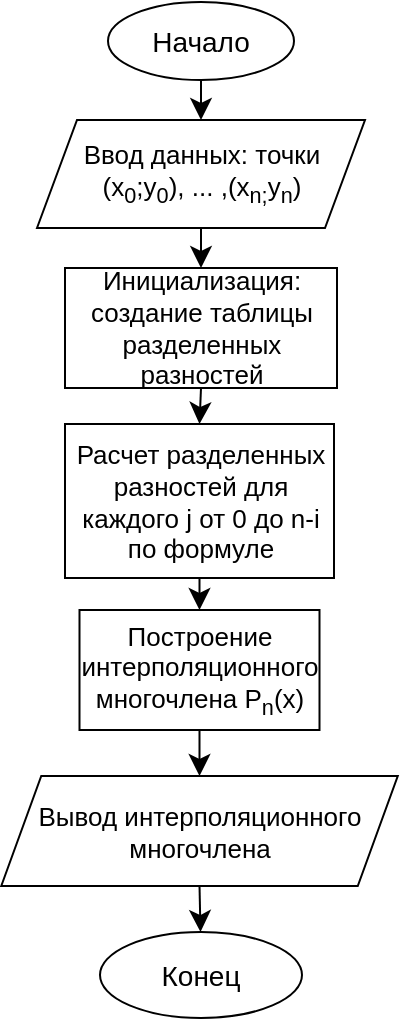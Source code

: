 <mxfile version="26.0.16">
  <diagram name="Страница — 1" id="adz4vqJbGCSaGsMBAZdW">
    <mxGraphModel dx="1442" dy="1015" grid="0" gridSize="10" guides="1" tooltips="1" connect="1" arrows="1" fold="1" page="0" pageScale="1" pageWidth="827" pageHeight="1169" math="0" shadow="0">
      <root>
        <mxCell id="0" />
        <mxCell id="1" parent="0" />
        <mxCell id="zhytP5TWxFsGR4nqnHPh-9" style="edgeStyle=none;curved=1;rounded=0;orthogonalLoop=1;jettySize=auto;html=1;exitX=0.5;exitY=1;exitDx=0;exitDy=0;entryX=0.5;entryY=0;entryDx=0;entryDy=0;fontSize=12;startSize=8;endSize=8;" edge="1" parent="1" source="zhytP5TWxFsGR4nqnHPh-1" target="zhytP5TWxFsGR4nqnHPh-2">
          <mxGeometry relative="1" as="geometry" />
        </mxCell>
        <mxCell id="zhytP5TWxFsGR4nqnHPh-1" value="&lt;font style=&quot;font-size: 14px;&quot;&gt;Начало&lt;/font&gt;" style="ellipse;whiteSpace=wrap;html=1;" vertex="1" parent="1">
          <mxGeometry x="-19" y="-89" width="93" height="39" as="geometry" />
        </mxCell>
        <mxCell id="zhytP5TWxFsGR4nqnHPh-10" style="edgeStyle=none;curved=1;rounded=0;orthogonalLoop=1;jettySize=auto;html=1;exitX=0.5;exitY=1;exitDx=0;exitDy=0;entryX=0.5;entryY=0;entryDx=0;entryDy=0;fontSize=12;startSize=8;endSize=8;" edge="1" parent="1" source="zhytP5TWxFsGR4nqnHPh-2" target="zhytP5TWxFsGR4nqnHPh-3">
          <mxGeometry relative="1" as="geometry" />
        </mxCell>
        <mxCell id="zhytP5TWxFsGR4nqnHPh-2" value="&lt;font style=&quot;font-size: 13px;&quot;&gt;Ввод данных: точки&lt;/font&gt;&lt;div&gt;&lt;font style=&quot;font-size: 13px;&quot;&gt;(x&lt;sub&gt;0&lt;/sub&gt;;y&lt;sub&gt;0&lt;/sub&gt;), ... ,(x&lt;sub&gt;n;&lt;/sub&gt;y&lt;sub&gt;n&lt;/sub&gt;)&lt;/font&gt;&lt;/div&gt;" style="shape=parallelogram;perimeter=parallelogramPerimeter;whiteSpace=wrap;html=1;fixedSize=1;" vertex="1" parent="1">
          <mxGeometry x="-54.5" y="-30" width="164" height="54" as="geometry" />
        </mxCell>
        <mxCell id="zhytP5TWxFsGR4nqnHPh-11" style="edgeStyle=none;curved=1;rounded=0;orthogonalLoop=1;jettySize=auto;html=1;exitX=0.5;exitY=1;exitDx=0;exitDy=0;entryX=0.5;entryY=0;entryDx=0;entryDy=0;fontSize=12;startSize=8;endSize=8;" edge="1" parent="1" source="zhytP5TWxFsGR4nqnHPh-3" target="zhytP5TWxFsGR4nqnHPh-5">
          <mxGeometry relative="1" as="geometry" />
        </mxCell>
        <mxCell id="zhytP5TWxFsGR4nqnHPh-3" value="&lt;font style=&quot;font-size: 13px;&quot;&gt;Инициализация: создание таблицы разделенных разностей&lt;/font&gt;" style="rounded=0;whiteSpace=wrap;html=1;" vertex="1" parent="1">
          <mxGeometry x="-40.5" y="44" width="136" height="60" as="geometry" />
        </mxCell>
        <mxCell id="zhytP5TWxFsGR4nqnHPh-12" style="edgeStyle=none;curved=1;rounded=0;orthogonalLoop=1;jettySize=auto;html=1;exitX=0.5;exitY=1;exitDx=0;exitDy=0;entryX=0.5;entryY=0;entryDx=0;entryDy=0;fontSize=12;startSize=8;endSize=8;" edge="1" parent="1" source="zhytP5TWxFsGR4nqnHPh-5" target="zhytP5TWxFsGR4nqnHPh-6">
          <mxGeometry relative="1" as="geometry" />
        </mxCell>
        <mxCell id="zhytP5TWxFsGR4nqnHPh-5" value="&lt;font style=&quot;font-size: 13px;&quot;&gt;Расчет разделенных разностей для каждого j от 0 до n-i по формуле&lt;/font&gt;" style="rounded=0;whiteSpace=wrap;html=1;" vertex="1" parent="1">
          <mxGeometry x="-40.5" y="122" width="134.5" height="77" as="geometry" />
        </mxCell>
        <mxCell id="zhytP5TWxFsGR4nqnHPh-13" style="edgeStyle=none;curved=1;rounded=0;orthogonalLoop=1;jettySize=auto;html=1;exitX=0.5;exitY=1;exitDx=0;exitDy=0;entryX=0.5;entryY=0;entryDx=0;entryDy=0;fontSize=12;startSize=8;endSize=8;" edge="1" parent="1" source="zhytP5TWxFsGR4nqnHPh-6" target="zhytP5TWxFsGR4nqnHPh-7">
          <mxGeometry relative="1" as="geometry" />
        </mxCell>
        <mxCell id="zhytP5TWxFsGR4nqnHPh-6" value="&lt;font style=&quot;font-size: 13px;&quot;&gt;Построение интерполяционного многочлена P&lt;sub&gt;n&lt;/sub&gt;(x)&lt;/font&gt;" style="rounded=0;whiteSpace=wrap;html=1;" vertex="1" parent="1">
          <mxGeometry x="-33.25" y="215" width="120" height="60" as="geometry" />
        </mxCell>
        <mxCell id="zhytP5TWxFsGR4nqnHPh-14" style="edgeStyle=none;curved=1;rounded=0;orthogonalLoop=1;jettySize=auto;html=1;exitX=0.5;exitY=1;exitDx=0;exitDy=0;fontSize=12;startSize=8;endSize=8;" edge="1" parent="1" source="zhytP5TWxFsGR4nqnHPh-7" target="zhytP5TWxFsGR4nqnHPh-8">
          <mxGeometry relative="1" as="geometry" />
        </mxCell>
        <mxCell id="zhytP5TWxFsGR4nqnHPh-7" value="&lt;font style=&quot;font-size: 13px;&quot;&gt;Вывод интерполяционного многочлена&lt;/font&gt;" style="shape=parallelogram;perimeter=parallelogramPerimeter;whiteSpace=wrap;html=1;fixedSize=1;" vertex="1" parent="1">
          <mxGeometry x="-72.37" y="298" width="198.25" height="55" as="geometry" />
        </mxCell>
        <mxCell id="zhytP5TWxFsGR4nqnHPh-8" value="&lt;font style=&quot;font-size: 14px;&quot;&gt;Конец&lt;/font&gt;" style="ellipse;whiteSpace=wrap;html=1;" vertex="1" parent="1">
          <mxGeometry x="-23" y="376" width="101" height="43" as="geometry" />
        </mxCell>
      </root>
    </mxGraphModel>
  </diagram>
</mxfile>
